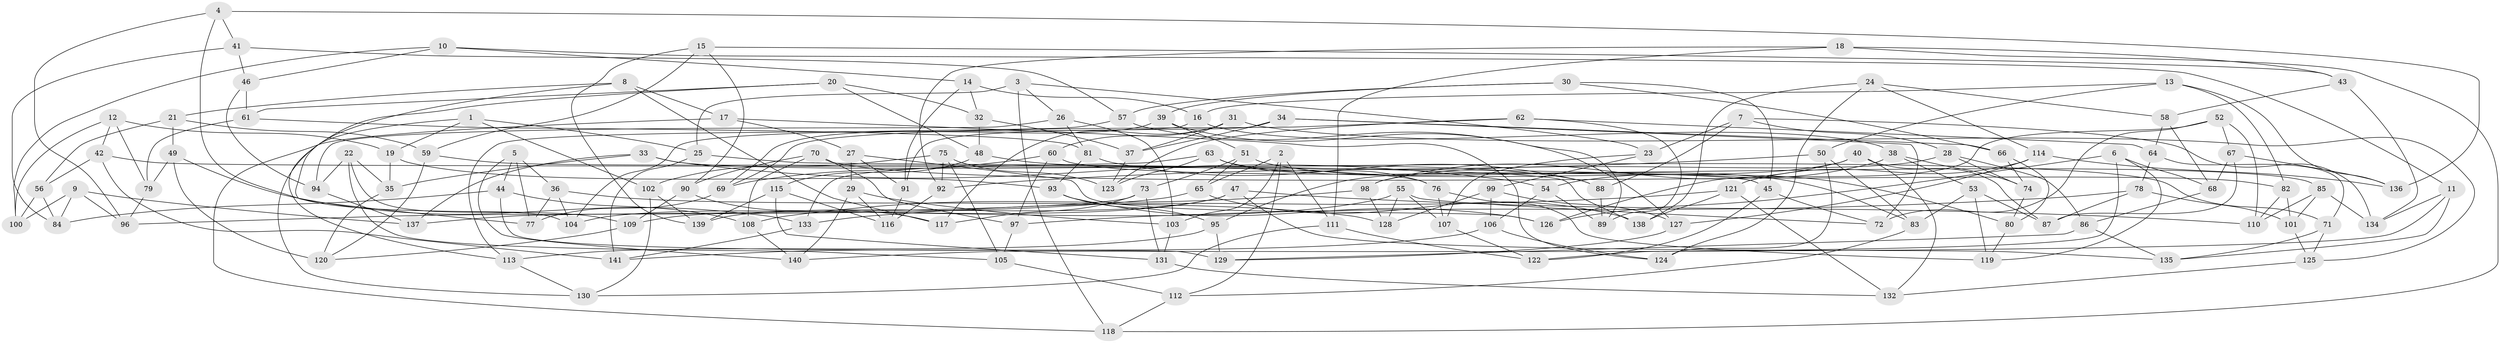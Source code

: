 // coarse degree distribution, {2: 0.014285714285714285, 4: 0.6142857142857143, 5: 0.08571428571428572, 7: 0.02857142857142857, 3: 0.07142857142857142, 8: 0.05714285714285714, 12: 0.02857142857142857, 10: 0.05714285714285714, 11: 0.02857142857142857, 13: 0.014285714285714285}
// Generated by graph-tools (version 1.1) at 2025/03/03/04/25 22:03:46]
// undirected, 141 vertices, 282 edges
graph export_dot {
graph [start="1"]
  node [color=gray90,style=filled];
  1;
  2;
  3;
  4;
  5;
  6;
  7;
  8;
  9;
  10;
  11;
  12;
  13;
  14;
  15;
  16;
  17;
  18;
  19;
  20;
  21;
  22;
  23;
  24;
  25;
  26;
  27;
  28;
  29;
  30;
  31;
  32;
  33;
  34;
  35;
  36;
  37;
  38;
  39;
  40;
  41;
  42;
  43;
  44;
  45;
  46;
  47;
  48;
  49;
  50;
  51;
  52;
  53;
  54;
  55;
  56;
  57;
  58;
  59;
  60;
  61;
  62;
  63;
  64;
  65;
  66;
  67;
  68;
  69;
  70;
  71;
  72;
  73;
  74;
  75;
  76;
  77;
  78;
  79;
  80;
  81;
  82;
  83;
  84;
  85;
  86;
  87;
  88;
  89;
  90;
  91;
  92;
  93;
  94;
  95;
  96;
  97;
  98;
  99;
  100;
  101;
  102;
  103;
  104;
  105;
  106;
  107;
  108;
  109;
  110;
  111;
  112;
  113;
  114;
  115;
  116;
  117;
  118;
  119;
  120;
  121;
  122;
  123;
  124;
  125;
  126;
  127;
  128;
  129;
  130;
  131;
  132;
  133;
  134;
  135;
  136;
  137;
  138;
  139;
  140;
  141;
  1 -- 102;
  1 -- 19;
  1 -- 25;
  1 -- 130;
  2 -- 103;
  2 -- 65;
  2 -- 111;
  2 -- 112;
  3 -- 23;
  3 -- 26;
  3 -- 118;
  3 -- 25;
  4 -- 109;
  4 -- 136;
  4 -- 96;
  4 -- 41;
  5 -- 36;
  5 -- 44;
  5 -- 140;
  5 -- 77;
  6 -- 68;
  6 -- 126;
  6 -- 122;
  6 -- 119;
  7 -- 28;
  7 -- 23;
  7 -- 134;
  7 -- 88;
  8 -- 21;
  8 -- 77;
  8 -- 17;
  8 -- 117;
  9 -- 84;
  9 -- 137;
  9 -- 96;
  9 -- 100;
  10 -- 11;
  10 -- 100;
  10 -- 14;
  10 -- 46;
  11 -- 135;
  11 -- 140;
  11 -- 134;
  12 -- 79;
  12 -- 19;
  12 -- 42;
  12 -- 100;
  13 -- 82;
  13 -- 136;
  13 -- 50;
  13 -- 16;
  14 -- 91;
  14 -- 16;
  14 -- 32;
  15 -- 139;
  15 -- 43;
  15 -- 59;
  15 -- 90;
  16 -- 38;
  16 -- 113;
  17 -- 27;
  17 -- 124;
  17 -- 118;
  18 -- 43;
  18 -- 118;
  18 -- 92;
  18 -- 111;
  19 -- 93;
  19 -- 35;
  20 -- 48;
  20 -- 61;
  20 -- 113;
  20 -- 32;
  21 -- 56;
  21 -- 49;
  21 -- 59;
  22 -- 105;
  22 -- 104;
  22 -- 35;
  22 -- 94;
  23 -- 99;
  23 -- 107;
  24 -- 138;
  24 -- 114;
  24 -- 124;
  24 -- 58;
  25 -- 141;
  25 -- 138;
  26 -- 81;
  26 -- 103;
  26 -- 94;
  27 -- 29;
  27 -- 91;
  27 -- 126;
  28 -- 74;
  28 -- 98;
  28 -- 86;
  29 -- 103;
  29 -- 140;
  29 -- 116;
  30 -- 66;
  30 -- 39;
  30 -- 45;
  30 -- 57;
  31 -- 60;
  31 -- 117;
  31 -- 37;
  31 -- 125;
  32 -- 37;
  32 -- 48;
  33 -- 71;
  33 -- 35;
  33 -- 54;
  33 -- 137;
  34 -- 72;
  34 -- 66;
  34 -- 91;
  34 -- 37;
  35 -- 120;
  36 -- 104;
  36 -- 128;
  36 -- 77;
  37 -- 123;
  38 -- 53;
  38 -- 54;
  38 -- 74;
  39 -- 51;
  39 -- 89;
  39 -- 69;
  40 -- 98;
  40 -- 87;
  40 -- 95;
  40 -- 132;
  41 -- 84;
  41 -- 57;
  41 -- 46;
  42 -- 45;
  42 -- 141;
  42 -- 56;
  43 -- 134;
  43 -- 58;
  44 -- 108;
  44 -- 84;
  44 -- 129;
  45 -- 72;
  45 -- 122;
  46 -- 94;
  46 -- 61;
  47 -- 135;
  47 -- 139;
  47 -- 110;
  47 -- 104;
  48 -- 88;
  48 -- 115;
  49 -- 133;
  49 -- 120;
  49 -- 79;
  50 -- 124;
  50 -- 83;
  50 -- 92;
  51 -- 65;
  51 -- 80;
  51 -- 73;
  52 -- 67;
  52 -- 110;
  52 -- 72;
  52 -- 126;
  53 -- 83;
  53 -- 119;
  53 -- 87;
  54 -- 89;
  54 -- 106;
  55 -- 109;
  55 -- 72;
  55 -- 128;
  55 -- 107;
  56 -- 100;
  56 -- 84;
  57 -- 127;
  57 -- 104;
  58 -- 64;
  58 -- 68;
  59 -- 120;
  59 -- 76;
  60 -- 85;
  60 -- 69;
  60 -- 97;
  61 -- 81;
  61 -- 79;
  62 -- 89;
  62 -- 64;
  62 -- 69;
  62 -- 123;
  63 -- 123;
  63 -- 83;
  63 -- 76;
  63 -- 133;
  64 -- 71;
  64 -- 78;
  65 -- 138;
  65 -- 96;
  66 -- 74;
  66 -- 80;
  67 -- 87;
  67 -- 136;
  67 -- 68;
  68 -- 86;
  69 -- 77;
  70 -- 108;
  70 -- 97;
  70 -- 82;
  70 -- 90;
  71 -- 135;
  71 -- 125;
  73 -- 117;
  73 -- 137;
  73 -- 131;
  74 -- 80;
  75 -- 105;
  75 -- 123;
  75 -- 102;
  75 -- 92;
  76 -- 107;
  76 -- 119;
  78 -- 87;
  78 -- 97;
  78 -- 101;
  79 -- 96;
  80 -- 119;
  81 -- 88;
  81 -- 93;
  82 -- 101;
  82 -- 110;
  83 -- 112;
  85 -- 134;
  85 -- 110;
  85 -- 101;
  86 -- 135;
  86 -- 129;
  88 -- 89;
  90 -- 109;
  90 -- 117;
  91 -- 116;
  92 -- 116;
  93 -- 95;
  93 -- 126;
  94 -- 137;
  95 -- 129;
  95 -- 113;
  97 -- 105;
  98 -- 108;
  98 -- 128;
  99 -- 127;
  99 -- 106;
  99 -- 128;
  101 -- 125;
  102 -- 130;
  102 -- 139;
  103 -- 131;
  105 -- 112;
  106 -- 141;
  106 -- 124;
  107 -- 122;
  108 -- 140;
  109 -- 120;
  111 -- 122;
  111 -- 130;
  112 -- 118;
  113 -- 130;
  114 -- 136;
  114 -- 121;
  114 -- 127;
  115 -- 116;
  115 -- 139;
  115 -- 131;
  121 -- 138;
  121 -- 132;
  121 -- 133;
  125 -- 132;
  127 -- 129;
  131 -- 132;
  133 -- 141;
}
